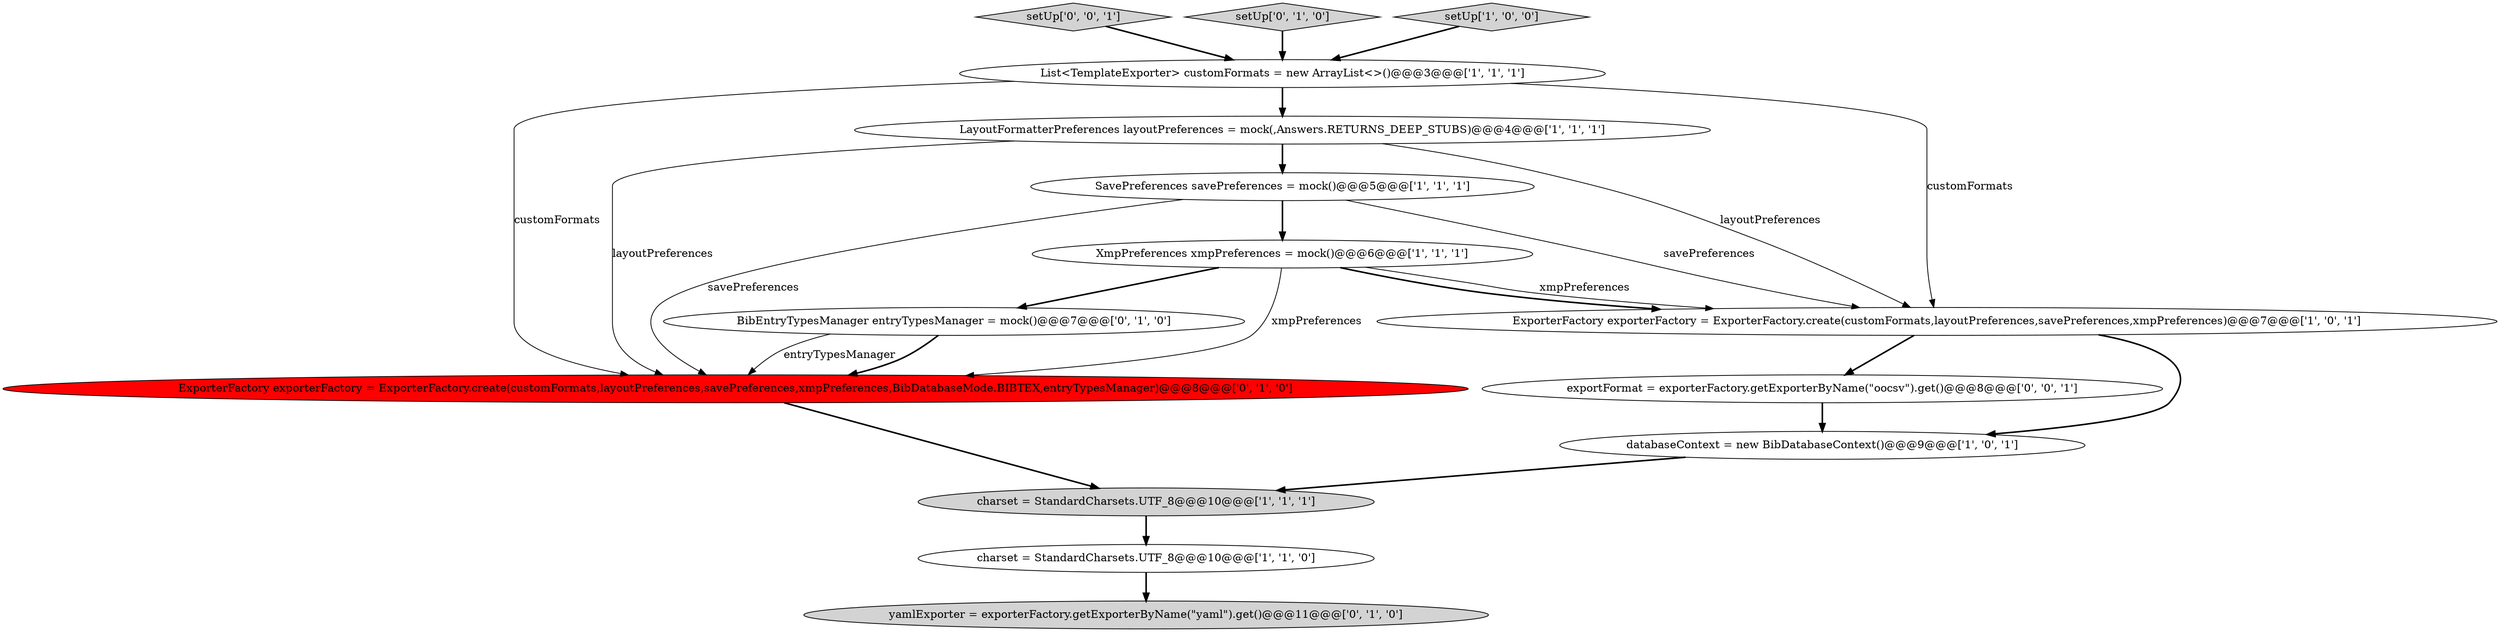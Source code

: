 digraph {
13 [style = filled, label = "exportFormat = exporterFactory.getExporterByName(\"oocsv\").get()@@@8@@@['0', '0', '1']", fillcolor = white, shape = ellipse image = "AAA0AAABBB3BBB"];
2 [style = filled, label = "charset = StandardCharsets.UTF_8@@@10@@@['1', '1', '1']", fillcolor = lightgray, shape = ellipse image = "AAA0AAABBB1BBB"];
10 [style = filled, label = "ExporterFactory exporterFactory = ExporterFactory.create(customFormats,layoutPreferences,savePreferences,xmpPreferences,BibDatabaseMode.BIBTEX,entryTypesManager)@@@8@@@['0', '1', '0']", fillcolor = red, shape = ellipse image = "AAA1AAABBB2BBB"];
11 [style = filled, label = "BibEntryTypesManager entryTypesManager = mock()@@@7@@@['0', '1', '0']", fillcolor = white, shape = ellipse image = "AAA0AAABBB2BBB"];
4 [style = filled, label = "databaseContext = new BibDatabaseContext()@@@9@@@['1', '0', '1']", fillcolor = white, shape = ellipse image = "AAA0AAABBB1BBB"];
7 [style = filled, label = "charset = StandardCharsets.UTF_8@@@10@@@['1', '1', '0']", fillcolor = white, shape = ellipse image = "AAA0AAABBB1BBB"];
14 [style = filled, label = "setUp['0', '0', '1']", fillcolor = lightgray, shape = diamond image = "AAA0AAABBB3BBB"];
8 [style = filled, label = "ExporterFactory exporterFactory = ExporterFactory.create(customFormats,layoutPreferences,savePreferences,xmpPreferences)@@@7@@@['1', '0', '1']", fillcolor = white, shape = ellipse image = "AAA0AAABBB1BBB"];
9 [style = filled, label = "setUp['0', '1', '0']", fillcolor = lightgray, shape = diamond image = "AAA0AAABBB2BBB"];
6 [style = filled, label = "List<TemplateExporter> customFormats = new ArrayList<>()@@@3@@@['1', '1', '1']", fillcolor = white, shape = ellipse image = "AAA0AAABBB1BBB"];
1 [style = filled, label = "setUp['1', '0', '0']", fillcolor = lightgray, shape = diamond image = "AAA0AAABBB1BBB"];
0 [style = filled, label = "SavePreferences savePreferences = mock()@@@5@@@['1', '1', '1']", fillcolor = white, shape = ellipse image = "AAA0AAABBB1BBB"];
12 [style = filled, label = "yamlExporter = exporterFactory.getExporterByName(\"yaml\").get()@@@11@@@['0', '1', '0']", fillcolor = lightgray, shape = ellipse image = "AAA0AAABBB2BBB"];
3 [style = filled, label = "XmpPreferences xmpPreferences = mock()@@@6@@@['1', '1', '1']", fillcolor = white, shape = ellipse image = "AAA0AAABBB1BBB"];
5 [style = filled, label = "LayoutFormatterPreferences layoutPreferences = mock(,Answers.RETURNS_DEEP_STUBS)@@@4@@@['1', '1', '1']", fillcolor = white, shape = ellipse image = "AAA0AAABBB1BBB"];
0->3 [style = bold, label=""];
7->12 [style = bold, label=""];
3->11 [style = bold, label=""];
0->10 [style = solid, label="savePreferences"];
4->2 [style = bold, label=""];
11->10 [style = solid, label="entryTypesManager"];
6->8 [style = solid, label="customFormats"];
0->8 [style = solid, label="savePreferences"];
9->6 [style = bold, label=""];
6->10 [style = solid, label="customFormats"];
6->5 [style = bold, label=""];
1->6 [style = bold, label=""];
5->0 [style = bold, label=""];
11->10 [style = bold, label=""];
3->10 [style = solid, label="xmpPreferences"];
3->8 [style = bold, label=""];
10->2 [style = bold, label=""];
8->4 [style = bold, label=""];
2->7 [style = bold, label=""];
5->8 [style = solid, label="layoutPreferences"];
3->8 [style = solid, label="xmpPreferences"];
5->10 [style = solid, label="layoutPreferences"];
14->6 [style = bold, label=""];
8->13 [style = bold, label=""];
13->4 [style = bold, label=""];
}
